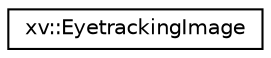digraph "Graphical Class Hierarchy"
{
 // LATEX_PDF_SIZE
  edge [fontname="Helvetica",fontsize="10",labelfontname="Helvetica",labelfontsize="10"];
  node [fontname="Helvetica",fontsize="10",shape=record];
  rankdir="LR";
  Node0 [label="xv::EyetrackingImage",height=0.2,width=0.4,color="black", fillcolor="white", style="filled",URL="$structxv_1_1EyetrackingImage.html",tooltip="A color image given by xv::EyetrackingCamera."];
}

